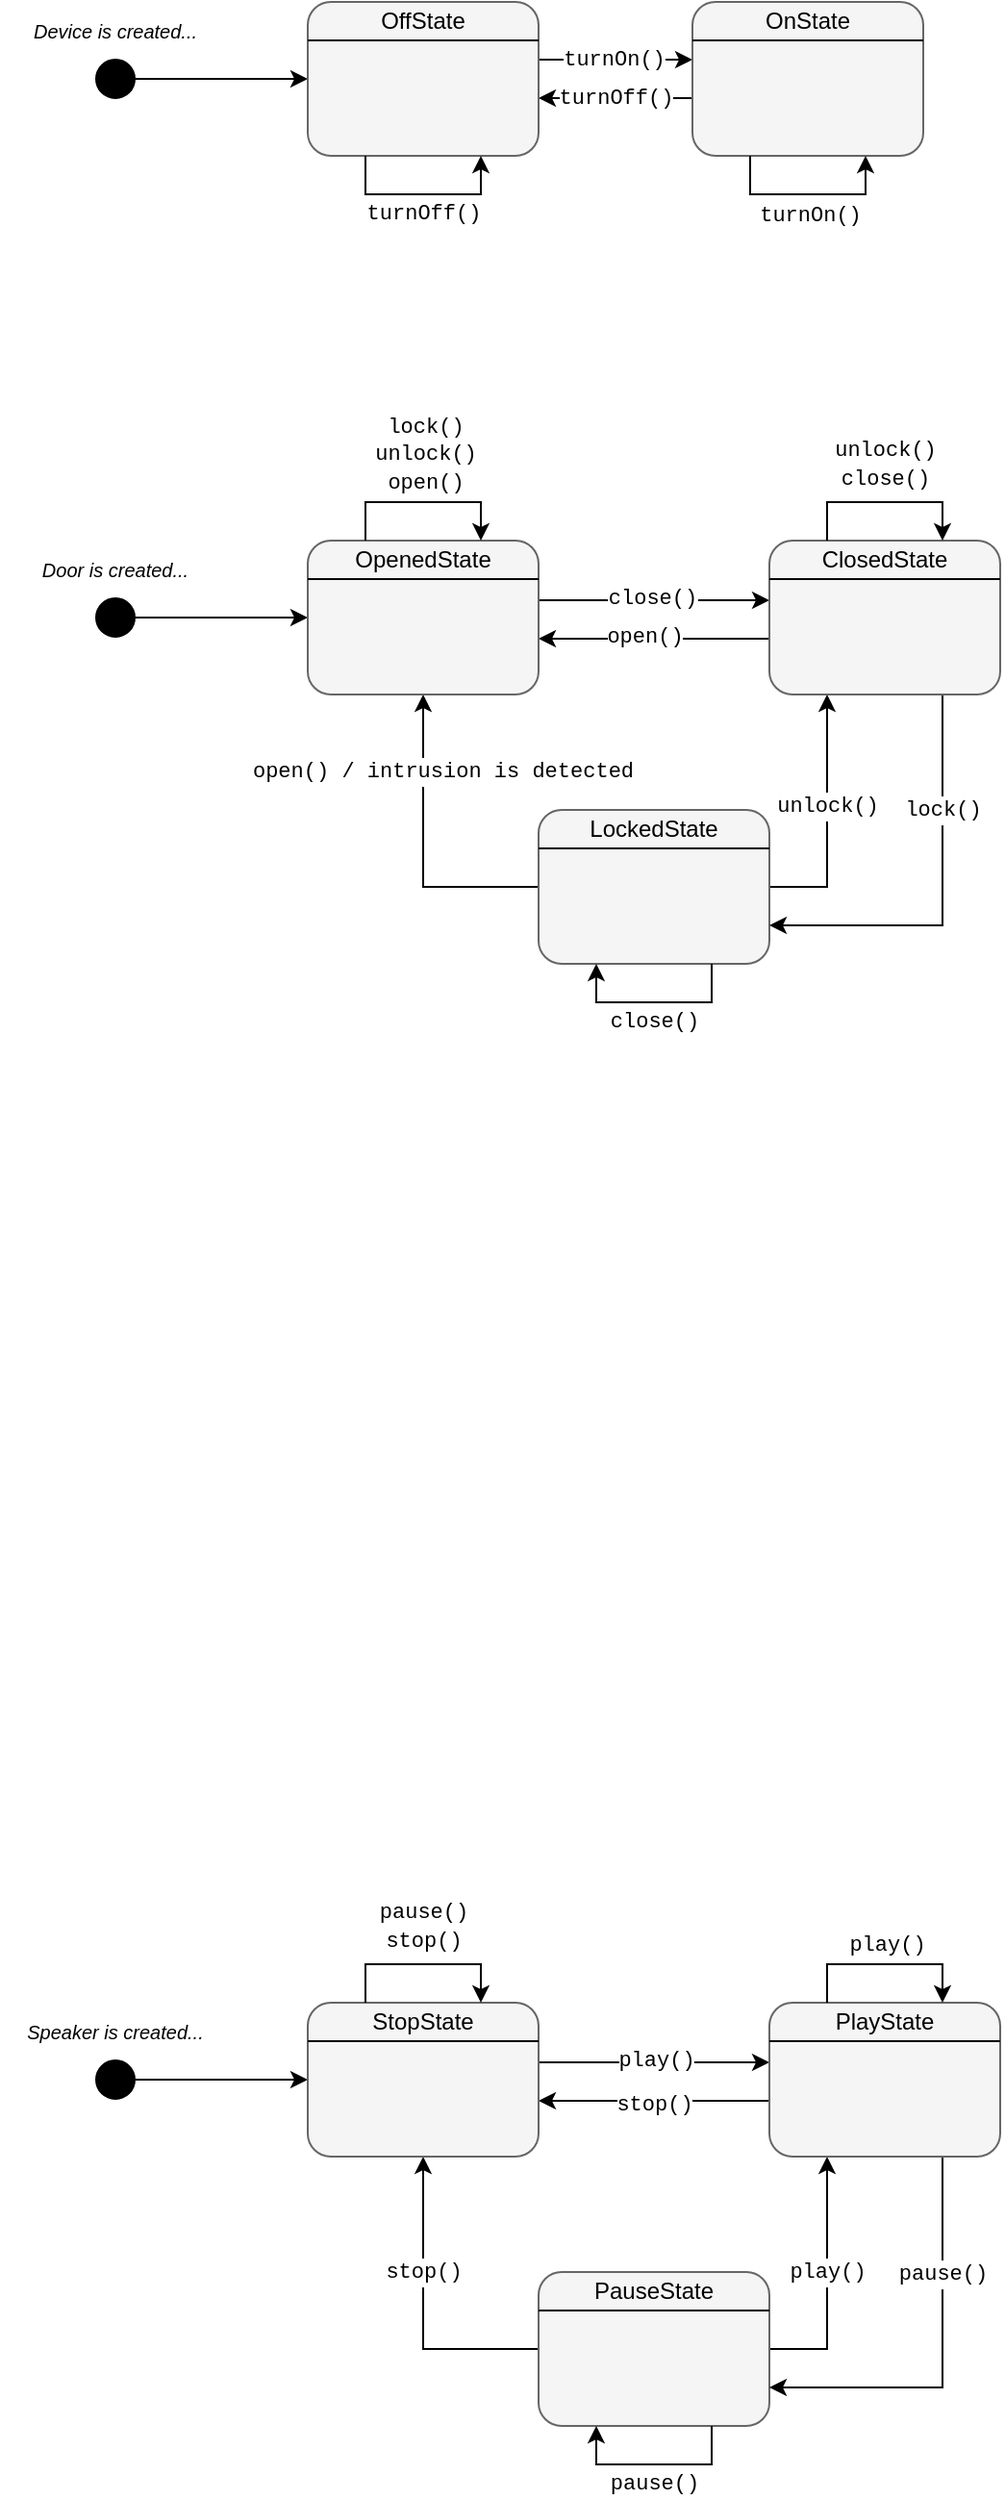 <mxfile version="27.1.6">
  <diagram name="Pagina-1" id="7_gukq6R4mdLigI31BhO">
    <mxGraphModel dx="2102" dy="1007" grid="1" gridSize="10" guides="1" tooltips="1" connect="1" arrows="1" fold="1" page="1" pageScale="1" pageWidth="1100" pageHeight="850" math="0" shadow="0">
      <root>
        <mxCell id="0" />
        <mxCell id="1" parent="0" />
        <mxCell id="COkU2fSATZZKALUQtowK-6" style="edgeStyle=orthogonalEdgeStyle;rounded=0;orthogonalLoop=1;jettySize=auto;html=1;entryX=0;entryY=0.5;entryDx=0;entryDy=0;" edge="1" parent="1" source="COkU2fSATZZKALUQtowK-2" target="COkU2fSATZZKALUQtowK-23">
          <mxGeometry relative="1" as="geometry">
            <mxPoint x="280" y="140" as="targetPoint" />
          </mxGeometry>
        </mxCell>
        <mxCell id="COkU2fSATZZKALUQtowK-2" value="" style="shape=ellipse;html=1;fillColor=strokeColor;fontSize=18;fontColor=#ffffff;" vertex="1" parent="1">
          <mxGeometry x="170" y="130" width="20" height="20" as="geometry" />
        </mxCell>
        <mxCell id="COkU2fSATZZKALUQtowK-32" style="edgeStyle=orthogonalEdgeStyle;rounded=0;orthogonalLoop=1;jettySize=auto;html=1;entryX=0;entryY=0.5;entryDx=0;entryDy=0;" edge="1" parent="1">
          <mxGeometry relative="1" as="geometry">
            <mxPoint x="400" y="130" as="sourcePoint" />
            <mxPoint x="480.0" y="130" as="targetPoint" />
          </mxGeometry>
        </mxCell>
        <mxCell id="COkU2fSATZZKALUQtowK-35" value="&lt;font&gt;turnOn()&lt;/font&gt;" style="edgeLabel;html=1;align=center;verticalAlign=middle;resizable=0;points=[];fontFamily=Courier New;" vertex="1" connectable="0" parent="COkU2fSATZZKALUQtowK-32">
          <mxGeometry x="-0.033" relative="1" as="geometry">
            <mxPoint as="offset" />
          </mxGeometry>
        </mxCell>
        <mxCell id="COkU2fSATZZKALUQtowK-33" style="edgeStyle=orthogonalEdgeStyle;rounded=0;orthogonalLoop=1;jettySize=auto;html=1;exitX=0;exitY=0.5;exitDx=0;exitDy=0;entryX=1;entryY=0.5;entryDx=0;entryDy=0;" edge="1" parent="1">
          <mxGeometry relative="1" as="geometry">
            <mxPoint x="480.0" y="150" as="sourcePoint" />
            <mxPoint x="400" y="150" as="targetPoint" />
          </mxGeometry>
        </mxCell>
        <mxCell id="COkU2fSATZZKALUQtowK-36" value="&lt;font face=&quot;Courier New&quot;&gt;turnOff()&lt;/font&gt;" style="edgeLabel;html=1;align=center;verticalAlign=middle;resizable=0;points=[];" vertex="1" connectable="0" parent="COkU2fSATZZKALUQtowK-33">
          <mxGeometry x="0.027" relative="1" as="geometry">
            <mxPoint x="1" as="offset" />
          </mxGeometry>
        </mxCell>
        <mxCell id="COkU2fSATZZKALUQtowK-42" style="edgeStyle=orthogonalEdgeStyle;rounded=0;orthogonalLoop=1;jettySize=auto;html=1;entryX=0;entryY=0.5;entryDx=0;entryDy=0;" edge="1" parent="1" source="COkU2fSATZZKALUQtowK-43" target="COkU2fSATZZKALUQtowK-45">
          <mxGeometry relative="1" as="geometry">
            <mxPoint x="280" y="420" as="targetPoint" />
          </mxGeometry>
        </mxCell>
        <mxCell id="COkU2fSATZZKALUQtowK-43" value="" style="shape=ellipse;html=1;fillColor=strokeColor;fontSize=18;fontColor=#ffffff;" vertex="1" parent="1">
          <mxGeometry x="170" y="410" width="20" height="20" as="geometry" />
        </mxCell>
        <mxCell id="COkU2fSATZZKALUQtowK-62" value="&lt;font style=&quot;font-size: 10px;&quot;&gt;&lt;i&gt;Device is created...&lt;/i&gt;&lt;/font&gt;" style="text;html=1;align=center;verticalAlign=middle;whiteSpace=wrap;rounded=0;" vertex="1" parent="1">
          <mxGeometry x="120" y="100" width="120" height="30" as="geometry" />
        </mxCell>
        <mxCell id="COkU2fSATZZKALUQtowK-64" value="&lt;font style=&quot;font-size: 10px;&quot;&gt;&lt;i&gt;Door is created...&lt;/i&gt;&lt;/font&gt;" style="text;html=1;align=center;verticalAlign=middle;whiteSpace=wrap;rounded=0;" vertex="1" parent="1">
          <mxGeometry x="120" y="380" width="120" height="30" as="geometry" />
        </mxCell>
        <mxCell id="COkU2fSATZZKALUQtowK-65" style="edgeStyle=orthogonalEdgeStyle;rounded=0;orthogonalLoop=1;jettySize=auto;html=1;exitX=1;exitY=0.5;exitDx=0;exitDy=0;entryX=0;entryY=0.5;entryDx=0;entryDy=0;" edge="1" parent="1">
          <mxGeometry relative="1" as="geometry">
            <mxPoint x="400" y="411.0" as="sourcePoint" />
            <mxPoint x="520" y="411.0" as="targetPoint" />
          </mxGeometry>
        </mxCell>
        <mxCell id="COkU2fSATZZKALUQtowK-66" value="&lt;font face=&quot;Courier New&quot;&gt;close()&lt;/font&gt;" style="edgeLabel;html=1;align=center;verticalAlign=middle;resizable=0;points=[];" vertex="1" connectable="0" parent="COkU2fSATZZKALUQtowK-65">
          <mxGeometry x="-0.029" y="1" relative="1" as="geometry">
            <mxPoint as="offset" />
          </mxGeometry>
        </mxCell>
        <mxCell id="COkU2fSATZZKALUQtowK-67" style="edgeStyle=orthogonalEdgeStyle;rounded=0;orthogonalLoop=1;jettySize=auto;html=1;exitX=0;exitY=0.5;exitDx=0;exitDy=0;entryX=1;entryY=0.5;entryDx=0;entryDy=0;" edge="1" parent="1">
          <mxGeometry relative="1" as="geometry">
            <mxPoint x="520" y="431" as="sourcePoint" />
            <mxPoint x="400" y="431" as="targetPoint" />
          </mxGeometry>
        </mxCell>
        <mxCell id="COkU2fSATZZKALUQtowK-68" value="&lt;font face=&quot;Courier New&quot;&gt;open()&lt;/font&gt;" style="edgeLabel;html=1;align=center;verticalAlign=middle;resizable=0;points=[];" vertex="1" connectable="0" parent="COkU2fSATZZKALUQtowK-67">
          <mxGeometry x="0.082" y="-2" relative="1" as="geometry">
            <mxPoint y="1" as="offset" />
          </mxGeometry>
        </mxCell>
        <mxCell id="COkU2fSATZZKALUQtowK-82" style="edgeStyle=orthogonalEdgeStyle;rounded=0;orthogonalLoop=1;jettySize=auto;html=1;exitX=1;exitY=0.5;exitDx=0;exitDy=0;entryX=0.25;entryY=1;entryDx=0;entryDy=0;" edge="1" parent="1" source="COkU2fSATZZKALUQtowK-76" target="COkU2fSATZZKALUQtowK-51">
          <mxGeometry relative="1" as="geometry" />
        </mxCell>
        <mxCell id="COkU2fSATZZKALUQtowK-84" value="&lt;font face=&quot;Courier New&quot;&gt;unlock()&lt;/font&gt;" style="edgeLabel;html=1;align=center;verticalAlign=middle;resizable=0;points=[];" vertex="1" connectable="0" parent="COkU2fSATZZKALUQtowK-82">
          <mxGeometry x="0.104" y="1" relative="1" as="geometry">
            <mxPoint x="1" as="offset" />
          </mxGeometry>
        </mxCell>
        <mxCell id="COkU2fSATZZKALUQtowK-87" style="edgeStyle=orthogonalEdgeStyle;rounded=0;orthogonalLoop=1;jettySize=auto;html=1;exitX=0;exitY=0.5;exitDx=0;exitDy=0;entryX=0.5;entryY=1;entryDx=0;entryDy=0;" edge="1" parent="1" source="COkU2fSATZZKALUQtowK-76" target="COkU2fSATZZKALUQtowK-45">
          <mxGeometry relative="1" as="geometry" />
        </mxCell>
        <mxCell id="COkU2fSATZZKALUQtowK-88" value="&lt;font face=&quot;Courier New&quot;&gt;open() / intrusion is detected&lt;/font&gt;" style="edgeLabel;html=1;align=center;verticalAlign=middle;resizable=0;points=[];" vertex="1" connectable="0" parent="COkU2fSATZZKALUQtowK-87">
          <mxGeometry x="0.376" y="1" relative="1" as="geometry">
            <mxPoint x="11" y="-10" as="offset" />
          </mxGeometry>
        </mxCell>
        <mxCell id="COkU2fSATZZKALUQtowK-76" value="" style="rounded=1;whiteSpace=wrap;html=1;fillColor=#f5f5f5;fontColor=#333333;strokeColor=#666666;" vertex="1" parent="1">
          <mxGeometry x="400" y="520" width="120" height="80" as="geometry" />
        </mxCell>
        <mxCell id="COkU2fSATZZKALUQtowK-77" value="" style="endArrow=none;html=1;rounded=0;entryX=1;entryY=0.25;entryDx=0;entryDy=0;exitX=0;exitY=0.25;exitDx=0;exitDy=0;" edge="1" parent="1" source="COkU2fSATZZKALUQtowK-76" target="COkU2fSATZZKALUQtowK-76">
          <mxGeometry width="50" height="50" relative="1" as="geometry">
            <mxPoint x="400" y="550" as="sourcePoint" />
            <mxPoint x="450" y="500" as="targetPoint" />
          </mxGeometry>
        </mxCell>
        <mxCell id="COkU2fSATZZKALUQtowK-78" value="LockedState" style="text;html=1;align=center;verticalAlign=middle;whiteSpace=wrap;rounded=0;" vertex="1" parent="1">
          <mxGeometry x="430" y="520" width="60" height="20" as="geometry" />
        </mxCell>
        <mxCell id="COkU2fSATZZKALUQtowK-81" style="edgeStyle=orthogonalEdgeStyle;rounded=0;orthogonalLoop=1;jettySize=auto;html=1;exitX=0.75;exitY=1;exitDx=0;exitDy=0;entryX=1;entryY=0.75;entryDx=0;entryDy=0;" edge="1" parent="1" source="COkU2fSATZZKALUQtowK-51" target="COkU2fSATZZKALUQtowK-76">
          <mxGeometry relative="1" as="geometry" />
        </mxCell>
        <mxCell id="COkU2fSATZZKALUQtowK-83" value="&lt;font face=&quot;Courier New&quot;&gt;lock()&lt;/font&gt;" style="edgeLabel;html=1;align=center;verticalAlign=middle;resizable=0;points=[];" vertex="1" connectable="0" parent="COkU2fSATZZKALUQtowK-81">
          <mxGeometry x="-0.455" relative="1" as="geometry">
            <mxPoint y="3" as="offset" />
          </mxGeometry>
        </mxCell>
        <mxCell id="COkU2fSATZZKALUQtowK-85" style="edgeStyle=orthogonalEdgeStyle;rounded=0;orthogonalLoop=1;jettySize=auto;html=1;exitX=0.75;exitY=1;exitDx=0;exitDy=0;entryX=0.25;entryY=1;entryDx=0;entryDy=0;" edge="1" parent="1" source="COkU2fSATZZKALUQtowK-76" target="COkU2fSATZZKALUQtowK-76">
          <mxGeometry relative="1" as="geometry" />
        </mxCell>
        <mxCell id="COkU2fSATZZKALUQtowK-86" value="&lt;font face=&quot;Courier New&quot;&gt;close()&lt;/font&gt;" style="edgeLabel;html=1;align=center;verticalAlign=middle;resizable=0;points=[];" vertex="1" connectable="0" parent="COkU2fSATZZKALUQtowK-85">
          <mxGeometry x="0.001" relative="1" as="geometry">
            <mxPoint y="10" as="offset" />
          </mxGeometry>
        </mxCell>
        <mxCell id="COkU2fSATZZKALUQtowK-23" value="" style="rounded=1;whiteSpace=wrap;html=1;fillColor=#f5f5f5;strokeColor=#666666;fontColor=#333333;" vertex="1" parent="1">
          <mxGeometry x="280" y="100" width="120" height="80" as="geometry" />
        </mxCell>
        <mxCell id="COkU2fSATZZKALUQtowK-25" value="" style="endArrow=none;html=1;rounded=0;entryX=1;entryY=0.25;entryDx=0;entryDy=0;exitX=0;exitY=0.25;exitDx=0;exitDy=0;" edge="1" parent="1" source="COkU2fSATZZKALUQtowK-23" target="COkU2fSATZZKALUQtowK-23">
          <mxGeometry width="50" height="50" relative="1" as="geometry">
            <mxPoint x="280" y="130" as="sourcePoint" />
            <mxPoint x="330" y="80" as="targetPoint" />
          </mxGeometry>
        </mxCell>
        <mxCell id="COkU2fSATZZKALUQtowK-26" value="OffState" style="text;html=1;align=center;verticalAlign=middle;whiteSpace=wrap;rounded=0;" vertex="1" parent="1">
          <mxGeometry x="310" y="100" width="60" height="20" as="geometry" />
        </mxCell>
        <mxCell id="COkU2fSATZZKALUQtowK-37" style="edgeStyle=orthogonalEdgeStyle;rounded=0;orthogonalLoop=1;jettySize=auto;html=1;exitX=0.25;exitY=1;exitDx=0;exitDy=0;entryX=0.75;entryY=1;entryDx=0;entryDy=0;" edge="1" parent="1" source="COkU2fSATZZKALUQtowK-23" target="COkU2fSATZZKALUQtowK-23">
          <mxGeometry relative="1" as="geometry" />
        </mxCell>
        <mxCell id="COkU2fSATZZKALUQtowK-39" value="&lt;font face=&quot;Courier New&quot;&gt;turnOff()&lt;/font&gt;" style="edgeLabel;html=1;align=center;verticalAlign=middle;resizable=0;points=[];" vertex="1" connectable="0" parent="COkU2fSATZZKALUQtowK-37">
          <mxGeometry x="-0.038" y="-1" relative="1" as="geometry">
            <mxPoint x="2" y="9" as="offset" />
          </mxGeometry>
        </mxCell>
        <mxCell id="COkU2fSATZZKALUQtowK-29" value="" style="rounded=1;whiteSpace=wrap;html=1;fillColor=#f5f5f5;fontColor=#333333;strokeColor=#666666;" vertex="1" parent="1">
          <mxGeometry x="480" y="100" width="120" height="80" as="geometry" />
        </mxCell>
        <mxCell id="COkU2fSATZZKALUQtowK-30" value="" style="endArrow=none;html=1;rounded=0;entryX=1;entryY=0.25;entryDx=0;entryDy=0;exitX=0;exitY=0.25;exitDx=0;exitDy=0;" edge="1" parent="1" source="COkU2fSATZZKALUQtowK-29" target="COkU2fSATZZKALUQtowK-29">
          <mxGeometry width="50" height="50" relative="1" as="geometry">
            <mxPoint x="480" y="130" as="sourcePoint" />
            <mxPoint x="530" y="80" as="targetPoint" />
          </mxGeometry>
        </mxCell>
        <mxCell id="COkU2fSATZZKALUQtowK-31" value="OnState" style="text;html=1;align=center;verticalAlign=middle;whiteSpace=wrap;rounded=0;" vertex="1" parent="1">
          <mxGeometry x="510" y="100" width="60" height="20" as="geometry" />
        </mxCell>
        <mxCell id="COkU2fSATZZKALUQtowK-38" style="edgeStyle=orthogonalEdgeStyle;rounded=0;orthogonalLoop=1;jettySize=auto;html=1;exitX=0.25;exitY=1;exitDx=0;exitDy=0;entryX=0.75;entryY=1;entryDx=0;entryDy=0;" edge="1" parent="1" source="COkU2fSATZZKALUQtowK-29" target="COkU2fSATZZKALUQtowK-29">
          <mxGeometry relative="1" as="geometry" />
        </mxCell>
        <mxCell id="COkU2fSATZZKALUQtowK-40" value="&lt;font face=&quot;Courier New&quot;&gt;turnOn()&lt;/font&gt;" style="edgeLabel;html=1;align=center;verticalAlign=middle;resizable=0;points=[];" vertex="1" connectable="0" parent="COkU2fSATZZKALUQtowK-38">
          <mxGeometry x="0.029" y="1" relative="1" as="geometry">
            <mxPoint x="-1" y="12" as="offset" />
          </mxGeometry>
        </mxCell>
        <mxCell id="COkU2fSATZZKALUQtowK-45" value="" style="rounded=1;whiteSpace=wrap;html=1;fillColor=#f5f5f5;fontColor=#333333;strokeColor=#666666;" vertex="1" parent="1">
          <mxGeometry x="280" y="380" width="120" height="80" as="geometry" />
        </mxCell>
        <mxCell id="COkU2fSATZZKALUQtowK-46" value="" style="endArrow=none;html=1;rounded=0;entryX=1;entryY=0.25;entryDx=0;entryDy=0;exitX=0;exitY=0.25;exitDx=0;exitDy=0;" edge="1" parent="1" source="COkU2fSATZZKALUQtowK-45" target="COkU2fSATZZKALUQtowK-45">
          <mxGeometry width="50" height="50" relative="1" as="geometry">
            <mxPoint x="280" y="410" as="sourcePoint" />
            <mxPoint x="330" y="360" as="targetPoint" />
          </mxGeometry>
        </mxCell>
        <mxCell id="COkU2fSATZZKALUQtowK-60" style="edgeStyle=orthogonalEdgeStyle;rounded=0;orthogonalLoop=1;jettySize=auto;html=1;exitX=0;exitY=0;exitDx=0;exitDy=0;entryX=0.75;entryY=0;entryDx=0;entryDy=0;" edge="1" parent="1" source="COkU2fSATZZKALUQtowK-47" target="COkU2fSATZZKALUQtowK-45">
          <mxGeometry relative="1" as="geometry">
            <Array as="points">
              <mxPoint x="310" y="360" />
              <mxPoint x="370" y="360" />
            </Array>
          </mxGeometry>
        </mxCell>
        <mxCell id="COkU2fSATZZKALUQtowK-61" value="&lt;font face=&quot;Courier New&quot;&gt;lock()&lt;/font&gt;&lt;div&gt;&lt;font face=&quot;Courier New&quot;&gt;unlock()&lt;/font&gt;&lt;/div&gt;&lt;div&gt;&lt;font face=&quot;Courier New&quot;&gt;open()&lt;/font&gt;&lt;/div&gt;" style="edgeLabel;html=1;align=center;verticalAlign=middle;resizable=0;points=[];" vertex="1" connectable="0" parent="COkU2fSATZZKALUQtowK-60">
          <mxGeometry x="-0.006" y="1" relative="1" as="geometry">
            <mxPoint x="1" y="-24" as="offset" />
          </mxGeometry>
        </mxCell>
        <mxCell id="COkU2fSATZZKALUQtowK-47" value="OpenedState" style="text;html=1;align=center;verticalAlign=middle;whiteSpace=wrap;rounded=0;" vertex="1" parent="1">
          <mxGeometry x="310" y="380" width="60" height="20" as="geometry" />
        </mxCell>
        <mxCell id="COkU2fSATZZKALUQtowK-51" value="" style="rounded=1;whiteSpace=wrap;html=1;fillColor=#f5f5f5;fontColor=#333333;strokeColor=#666666;" vertex="1" parent="1">
          <mxGeometry x="520" y="380" width="120" height="80" as="geometry" />
        </mxCell>
        <mxCell id="COkU2fSATZZKALUQtowK-52" value="" style="endArrow=none;html=1;rounded=0;entryX=1;entryY=0.25;entryDx=0;entryDy=0;exitX=0;exitY=0.25;exitDx=0;exitDy=0;" edge="1" parent="1" source="COkU2fSATZZKALUQtowK-51" target="COkU2fSATZZKALUQtowK-51">
          <mxGeometry width="50" height="50" relative="1" as="geometry">
            <mxPoint x="520" y="410" as="sourcePoint" />
            <mxPoint x="570" y="360" as="targetPoint" />
          </mxGeometry>
        </mxCell>
        <mxCell id="COkU2fSATZZKALUQtowK-53" value="ClosedState" style="text;html=1;align=center;verticalAlign=middle;whiteSpace=wrap;rounded=0;" vertex="1" parent="1">
          <mxGeometry x="550" y="380" width="60" height="20" as="geometry" />
        </mxCell>
        <mxCell id="COkU2fSATZZKALUQtowK-70" style="edgeStyle=orthogonalEdgeStyle;rounded=0;orthogonalLoop=1;jettySize=auto;html=1;exitX=0;exitY=0;exitDx=0;exitDy=0;entryX=1;entryY=0;entryDx=0;entryDy=0;" edge="1" parent="1" source="COkU2fSATZZKALUQtowK-53" target="COkU2fSATZZKALUQtowK-53">
          <mxGeometry relative="1" as="geometry">
            <Array as="points">
              <mxPoint x="550" y="360" />
              <mxPoint x="610" y="360" />
            </Array>
          </mxGeometry>
        </mxCell>
        <mxCell id="COkU2fSATZZKALUQtowK-71" value="&lt;font face=&quot;Courier New&quot;&gt;unlock()&lt;/font&gt;&lt;div&gt;&lt;font face=&quot;Courier New&quot;&gt;close()&lt;/font&gt;&lt;/div&gt;" style="edgeLabel;html=1;align=center;verticalAlign=middle;resizable=0;points=[];" vertex="1" connectable="0" parent="COkU2fSATZZKALUQtowK-70">
          <mxGeometry x="-0.031" relative="1" as="geometry">
            <mxPoint x="1" y="-20" as="offset" />
          </mxGeometry>
        </mxCell>
        <mxCell id="COkU2fSATZZKALUQtowK-89" style="edgeStyle=orthogonalEdgeStyle;rounded=0;orthogonalLoop=1;jettySize=auto;html=1;entryX=0;entryY=0.5;entryDx=0;entryDy=0;" edge="1" parent="1" source="COkU2fSATZZKALUQtowK-90" target="COkU2fSATZZKALUQtowK-107">
          <mxGeometry relative="1" as="geometry">
            <mxPoint x="280" y="1180" as="targetPoint" />
          </mxGeometry>
        </mxCell>
        <mxCell id="COkU2fSATZZKALUQtowK-90" value="" style="shape=ellipse;html=1;fillColor=strokeColor;fontSize=18;fontColor=#ffffff;" vertex="1" parent="1">
          <mxGeometry x="170" y="1170" width="20" height="20" as="geometry" />
        </mxCell>
        <mxCell id="COkU2fSATZZKALUQtowK-91" value="&lt;font style=&quot;font-size: 10px;&quot;&gt;&lt;i&gt;Speaker is created...&lt;/i&gt;&lt;/font&gt;" style="text;html=1;align=center;verticalAlign=middle;whiteSpace=wrap;rounded=0;" vertex="1" parent="1">
          <mxGeometry x="120" y="1140" width="120" height="30" as="geometry" />
        </mxCell>
        <mxCell id="COkU2fSATZZKALUQtowK-92" style="edgeStyle=orthogonalEdgeStyle;rounded=0;orthogonalLoop=1;jettySize=auto;html=1;exitX=1;exitY=0.5;exitDx=0;exitDy=0;entryX=0;entryY=0.5;entryDx=0;entryDy=0;" edge="1" parent="1">
          <mxGeometry relative="1" as="geometry">
            <mxPoint x="400" y="1171" as="sourcePoint" />
            <mxPoint x="520" y="1171" as="targetPoint" />
          </mxGeometry>
        </mxCell>
        <mxCell id="COkU2fSATZZKALUQtowK-117" value="&lt;font face=&quot;Courier New&quot;&gt;play()&lt;/font&gt;" style="edgeLabel;html=1;align=center;verticalAlign=middle;resizable=0;points=[];" vertex="1" connectable="0" parent="COkU2fSATZZKALUQtowK-92">
          <mxGeometry x="-0.058" relative="1" as="geometry">
            <mxPoint x="4" y="-1" as="offset" />
          </mxGeometry>
        </mxCell>
        <mxCell id="COkU2fSATZZKALUQtowK-94" style="edgeStyle=orthogonalEdgeStyle;rounded=0;orthogonalLoop=1;jettySize=auto;html=1;exitX=0;exitY=0.5;exitDx=0;exitDy=0;entryX=1;entryY=0.5;entryDx=0;entryDy=0;" edge="1" parent="1">
          <mxGeometry relative="1" as="geometry">
            <mxPoint x="520" y="1191" as="sourcePoint" />
            <mxPoint x="400" y="1191" as="targetPoint" />
          </mxGeometry>
        </mxCell>
        <mxCell id="COkU2fSATZZKALUQtowK-118" value="&lt;span style=&quot;font-family: &amp;quot;Courier New&amp;quot;;&quot;&gt;stop()&lt;/span&gt;" style="edgeLabel;html=1;align=center;verticalAlign=middle;resizable=0;points=[];" vertex="1" connectable="0" parent="COkU2fSATZZKALUQtowK-94">
          <mxGeometry x="0.046" y="2" relative="1" as="geometry">
            <mxPoint x="3" as="offset" />
          </mxGeometry>
        </mxCell>
        <mxCell id="COkU2fSATZZKALUQtowK-96" style="edgeStyle=orthogonalEdgeStyle;rounded=0;orthogonalLoop=1;jettySize=auto;html=1;exitX=1;exitY=0.5;exitDx=0;exitDy=0;entryX=0.25;entryY=1;entryDx=0;entryDy=0;" edge="1" parent="1" source="COkU2fSATZZKALUQtowK-100" target="COkU2fSATZZKALUQtowK-112">
          <mxGeometry relative="1" as="geometry" />
        </mxCell>
        <mxCell id="COkU2fSATZZKALUQtowK-119" value="&lt;span style=&quot;font-family: &amp;quot;Courier New&amp;quot;;&quot;&gt;play()&lt;/span&gt;" style="edgeLabel;html=1;align=center;verticalAlign=middle;resizable=0;points=[];" vertex="1" connectable="0" parent="COkU2fSATZZKALUQtowK-96">
          <mxGeometry x="0.122" relative="1" as="geometry">
            <mxPoint y="3" as="offset" />
          </mxGeometry>
        </mxCell>
        <mxCell id="COkU2fSATZZKALUQtowK-98" style="edgeStyle=orthogonalEdgeStyle;rounded=0;orthogonalLoop=1;jettySize=auto;html=1;exitX=0;exitY=0.5;exitDx=0;exitDy=0;entryX=0.5;entryY=1;entryDx=0;entryDy=0;" edge="1" parent="1" source="COkU2fSATZZKALUQtowK-100" target="COkU2fSATZZKALUQtowK-107">
          <mxGeometry relative="1" as="geometry" />
        </mxCell>
        <mxCell id="COkU2fSATZZKALUQtowK-120" value="&lt;span style=&quot;font-family: &amp;quot;Courier New&amp;quot;;&quot;&gt;stop()&lt;/span&gt;" style="edgeLabel;html=1;align=center;verticalAlign=middle;resizable=0;points=[];" vertex="1" connectable="0" parent="COkU2fSATZZKALUQtowK-98">
          <mxGeometry x="0.277" y="-1" relative="1" as="geometry">
            <mxPoint x="-1" y="2" as="offset" />
          </mxGeometry>
        </mxCell>
        <mxCell id="COkU2fSATZZKALUQtowK-100" value="" style="rounded=1;whiteSpace=wrap;html=1;fillColor=#f5f5f5;fontColor=#333333;strokeColor=#666666;" vertex="1" parent="1">
          <mxGeometry x="400" y="1280" width="120" height="80" as="geometry" />
        </mxCell>
        <mxCell id="COkU2fSATZZKALUQtowK-101" value="" style="endArrow=none;html=1;rounded=0;entryX=1;entryY=0.25;entryDx=0;entryDy=0;exitX=0;exitY=0.25;exitDx=0;exitDy=0;" edge="1" parent="1" source="COkU2fSATZZKALUQtowK-100" target="COkU2fSATZZKALUQtowK-100">
          <mxGeometry width="50" height="50" relative="1" as="geometry">
            <mxPoint x="400" y="1310" as="sourcePoint" />
            <mxPoint x="450" y="1260" as="targetPoint" />
          </mxGeometry>
        </mxCell>
        <mxCell id="COkU2fSATZZKALUQtowK-102" value="PauseState" style="text;html=1;align=center;verticalAlign=middle;whiteSpace=wrap;rounded=0;" vertex="1" parent="1">
          <mxGeometry x="430" y="1280" width="60" height="20" as="geometry" />
        </mxCell>
        <mxCell id="COkU2fSATZZKALUQtowK-103" style="edgeStyle=orthogonalEdgeStyle;rounded=0;orthogonalLoop=1;jettySize=auto;html=1;exitX=0.75;exitY=1;exitDx=0;exitDy=0;entryX=1;entryY=0.75;entryDx=0;entryDy=0;" edge="1" parent="1" source="COkU2fSATZZKALUQtowK-112" target="COkU2fSATZZKALUQtowK-100">
          <mxGeometry relative="1" as="geometry" />
        </mxCell>
        <mxCell id="COkU2fSATZZKALUQtowK-121" value="&lt;span style=&quot;font-family: &amp;quot;Courier New&amp;quot;;&quot;&gt;pause()&lt;/span&gt;" style="edgeLabel;html=1;align=center;verticalAlign=middle;resizable=0;points=[];" vertex="1" connectable="0" parent="COkU2fSATZZKALUQtowK-103">
          <mxGeometry x="-0.434" relative="1" as="geometry">
            <mxPoint y="1" as="offset" />
          </mxGeometry>
        </mxCell>
        <mxCell id="COkU2fSATZZKALUQtowK-105" style="edgeStyle=orthogonalEdgeStyle;rounded=0;orthogonalLoop=1;jettySize=auto;html=1;exitX=0.75;exitY=1;exitDx=0;exitDy=0;entryX=0.25;entryY=1;entryDx=0;entryDy=0;" edge="1" parent="1" source="COkU2fSATZZKALUQtowK-100" target="COkU2fSATZZKALUQtowK-100">
          <mxGeometry relative="1" as="geometry" />
        </mxCell>
        <mxCell id="COkU2fSATZZKALUQtowK-106" value="&lt;span style=&quot;font-family: &amp;quot;Courier New&amp;quot;;&quot;&gt;pause()&lt;/span&gt;" style="edgeLabel;html=1;align=center;verticalAlign=middle;resizable=0;points=[];" vertex="1" connectable="0" parent="COkU2fSATZZKALUQtowK-105">
          <mxGeometry x="0.001" relative="1" as="geometry">
            <mxPoint y="10" as="offset" />
          </mxGeometry>
        </mxCell>
        <mxCell id="COkU2fSATZZKALUQtowK-107" value="" style="rounded=1;whiteSpace=wrap;html=1;fillColor=#f5f5f5;fontColor=#333333;strokeColor=#666666;" vertex="1" parent="1">
          <mxGeometry x="280" y="1140" width="120" height="80" as="geometry" />
        </mxCell>
        <mxCell id="COkU2fSATZZKALUQtowK-108" value="" style="endArrow=none;html=1;rounded=0;entryX=1;entryY=0.25;entryDx=0;entryDy=0;exitX=0;exitY=0.25;exitDx=0;exitDy=0;" edge="1" parent="1" source="COkU2fSATZZKALUQtowK-107" target="COkU2fSATZZKALUQtowK-107">
          <mxGeometry width="50" height="50" relative="1" as="geometry">
            <mxPoint x="280" y="1170" as="sourcePoint" />
            <mxPoint x="330" y="1120" as="targetPoint" />
          </mxGeometry>
        </mxCell>
        <mxCell id="COkU2fSATZZKALUQtowK-109" style="edgeStyle=orthogonalEdgeStyle;rounded=0;orthogonalLoop=1;jettySize=auto;html=1;exitX=0;exitY=0;exitDx=0;exitDy=0;entryX=0.75;entryY=0;entryDx=0;entryDy=0;" edge="1" parent="1" source="COkU2fSATZZKALUQtowK-111" target="COkU2fSATZZKALUQtowK-107">
          <mxGeometry relative="1" as="geometry">
            <Array as="points">
              <mxPoint x="310" y="1120" />
              <mxPoint x="370" y="1120" />
            </Array>
          </mxGeometry>
        </mxCell>
        <mxCell id="COkU2fSATZZKALUQtowK-110" value="&lt;font face=&quot;Courier New&quot;&gt;pause()&lt;/font&gt;&lt;div&gt;&lt;font face=&quot;Courier New&quot;&gt;stop()&lt;/font&gt;&lt;/div&gt;" style="edgeLabel;html=1;align=center;verticalAlign=middle;resizable=0;points=[];" vertex="1" connectable="0" parent="COkU2fSATZZKALUQtowK-109">
          <mxGeometry x="-0.006" y="1" relative="1" as="geometry">
            <mxPoint y="-19" as="offset" />
          </mxGeometry>
        </mxCell>
        <mxCell id="COkU2fSATZZKALUQtowK-111" value="StopState" style="text;html=1;align=center;verticalAlign=middle;whiteSpace=wrap;rounded=0;" vertex="1" parent="1">
          <mxGeometry x="310" y="1140" width="60" height="20" as="geometry" />
        </mxCell>
        <mxCell id="COkU2fSATZZKALUQtowK-112" value="" style="rounded=1;whiteSpace=wrap;html=1;fillColor=#f5f5f5;fontColor=#333333;strokeColor=#666666;" vertex="1" parent="1">
          <mxGeometry x="520" y="1140" width="120" height="80" as="geometry" />
        </mxCell>
        <mxCell id="COkU2fSATZZKALUQtowK-113" value="" style="endArrow=none;html=1;rounded=0;entryX=1;entryY=0.25;entryDx=0;entryDy=0;exitX=0;exitY=0.25;exitDx=0;exitDy=0;" edge="1" parent="1" source="COkU2fSATZZKALUQtowK-112" target="COkU2fSATZZKALUQtowK-112">
          <mxGeometry width="50" height="50" relative="1" as="geometry">
            <mxPoint x="520" y="1170" as="sourcePoint" />
            <mxPoint x="570" y="1120" as="targetPoint" />
          </mxGeometry>
        </mxCell>
        <mxCell id="COkU2fSATZZKALUQtowK-114" value="PlayState" style="text;html=1;align=center;verticalAlign=middle;whiteSpace=wrap;rounded=0;" vertex="1" parent="1">
          <mxGeometry x="550" y="1140" width="60" height="20" as="geometry" />
        </mxCell>
        <mxCell id="COkU2fSATZZKALUQtowK-115" style="edgeStyle=orthogonalEdgeStyle;rounded=0;orthogonalLoop=1;jettySize=auto;html=1;exitX=0;exitY=0;exitDx=0;exitDy=0;entryX=1;entryY=0;entryDx=0;entryDy=0;" edge="1" parent="1" source="COkU2fSATZZKALUQtowK-114" target="COkU2fSATZZKALUQtowK-114">
          <mxGeometry relative="1" as="geometry">
            <Array as="points">
              <mxPoint x="550" y="1120" />
              <mxPoint x="610" y="1120" />
            </Array>
          </mxGeometry>
        </mxCell>
        <mxCell id="COkU2fSATZZKALUQtowK-116" value="&lt;font face=&quot;Courier New&quot;&gt;play()&lt;/font&gt;" style="edgeLabel;html=1;align=center;verticalAlign=middle;resizable=0;points=[];" vertex="1" connectable="0" parent="COkU2fSATZZKALUQtowK-115">
          <mxGeometry x="-0.031" relative="1" as="geometry">
            <mxPoint x="2" y="-10" as="offset" />
          </mxGeometry>
        </mxCell>
      </root>
    </mxGraphModel>
  </diagram>
</mxfile>
